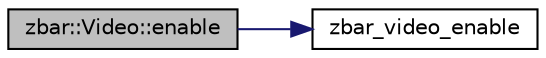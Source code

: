 digraph G
{
  edge [fontname="Helvetica",fontsize="10",labelfontname="Helvetica",labelfontsize="10"];
  node [fontname="Helvetica",fontsize="10",shape=record];
  rankdir=LR;
  Node1 [label="zbar::Video::enable",height=0.2,width=0.4,color="black", fillcolor="grey75", style="filled" fontcolor="black"];
  Node1 -> Node2 [color="midnightblue",fontsize="10",style="solid"];
  Node2 [label="zbar_video_enable",height=0.2,width=0.4,color="black", fillcolor="white", style="filled",URL="$zbar_8h.html#a4c5eab5d2060e09750e0e6b2955f4b4e"];
}
